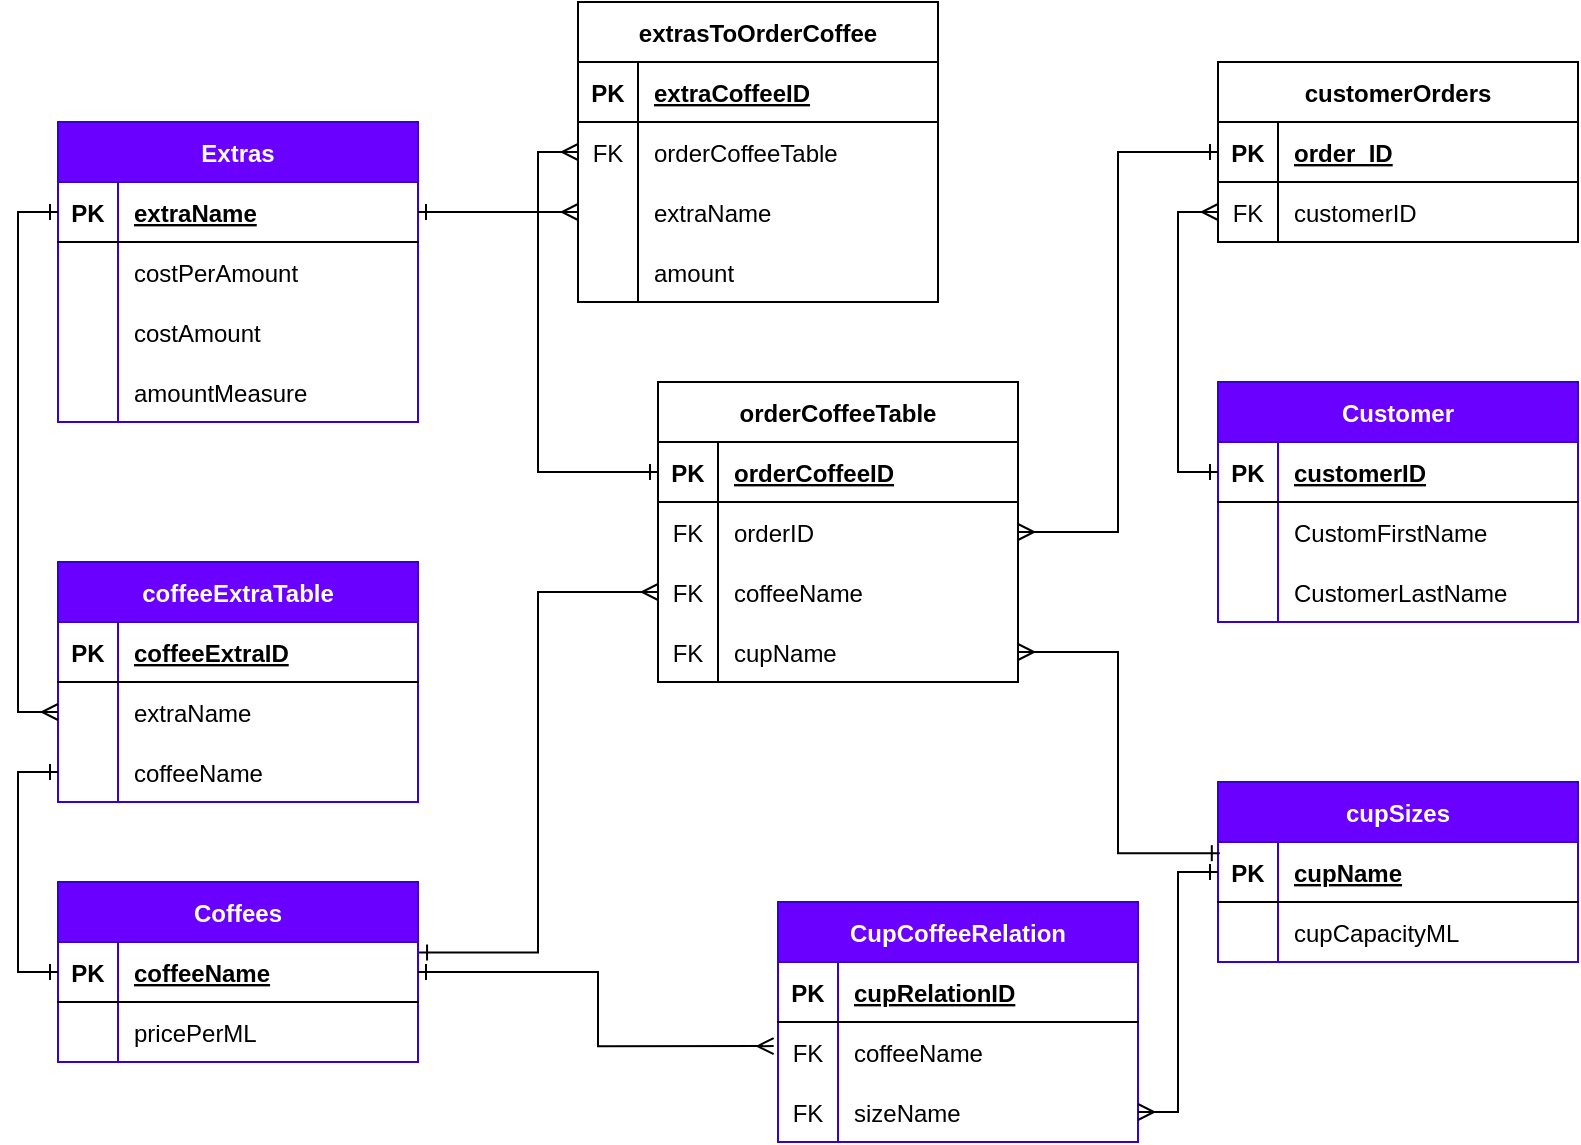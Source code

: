 <mxfile version="20.7.4" type="device"><diagram id="8A9Nl8NKwHrXGhFD0unj" name="Page-1"><mxGraphModel dx="1386" dy="792" grid="1" gridSize="10" guides="1" tooltips="1" connect="1" arrows="1" fold="1" page="1" pageScale="1" pageWidth="850" pageHeight="1100" math="0" shadow="0"><root><mxCell id="0"/><mxCell id="1" parent="0"/><mxCell id="UW9fXJi0FumeN3kHizJt-1" value="customerOrders" style="shape=table;startSize=30;container=1;collapsible=1;childLayout=tableLayout;fixedRows=1;rowLines=0;fontStyle=1;align=center;resizeLast=1;" parent="1" vertex="1"><mxGeometry x="400" y="120" width="180" height="90" as="geometry"/></mxCell><mxCell id="UW9fXJi0FumeN3kHizJt-2" value="" style="shape=tableRow;horizontal=0;startSize=0;swimlaneHead=0;swimlaneBody=0;fillColor=none;collapsible=0;dropTarget=0;points=[[0,0.5],[1,0.5]];portConstraint=eastwest;top=0;left=0;right=0;bottom=1;" parent="UW9fXJi0FumeN3kHizJt-1" vertex="1"><mxGeometry y="30" width="180" height="30" as="geometry"/></mxCell><mxCell id="UW9fXJi0FumeN3kHizJt-3" value="PK" style="shape=partialRectangle;connectable=0;fillColor=none;top=0;left=0;bottom=0;right=0;fontStyle=1;overflow=hidden;" parent="UW9fXJi0FumeN3kHizJt-2" vertex="1"><mxGeometry width="30" height="30" as="geometry"><mxRectangle width="30" height="30" as="alternateBounds"/></mxGeometry></mxCell><mxCell id="UW9fXJi0FumeN3kHizJt-4" value="order_ID" style="shape=partialRectangle;connectable=0;fillColor=none;top=0;left=0;bottom=0;right=0;align=left;spacingLeft=6;fontStyle=5;overflow=hidden;" parent="UW9fXJi0FumeN3kHizJt-2" vertex="1"><mxGeometry x="30" width="150" height="30" as="geometry"><mxRectangle width="150" height="30" as="alternateBounds"/></mxGeometry></mxCell><mxCell id="UW9fXJi0FumeN3kHizJt-8" value="" style="shape=tableRow;horizontal=0;startSize=0;swimlaneHead=0;swimlaneBody=0;fillColor=none;collapsible=0;dropTarget=0;points=[[0,0.5],[1,0.5]];portConstraint=eastwest;top=0;left=0;right=0;bottom=0;" parent="UW9fXJi0FumeN3kHizJt-1" vertex="1"><mxGeometry y="60" width="180" height="30" as="geometry"/></mxCell><mxCell id="UW9fXJi0FumeN3kHizJt-9" value="FK" style="shape=partialRectangle;connectable=0;fillColor=none;top=0;left=0;bottom=0;right=0;editable=1;overflow=hidden;" parent="UW9fXJi0FumeN3kHizJt-8" vertex="1"><mxGeometry width="30" height="30" as="geometry"><mxRectangle width="30" height="30" as="alternateBounds"/></mxGeometry></mxCell><mxCell id="UW9fXJi0FumeN3kHizJt-10" value="customerID" style="shape=partialRectangle;connectable=0;fillColor=none;top=0;left=0;bottom=0;right=0;align=left;spacingLeft=6;overflow=hidden;" parent="UW9fXJi0FumeN3kHizJt-8" vertex="1"><mxGeometry x="30" width="150" height="30" as="geometry"><mxRectangle width="150" height="30" as="alternateBounds"/></mxGeometry></mxCell><mxCell id="UW9fXJi0FumeN3kHizJt-14" value="Coffees" style="shape=table;startSize=30;container=1;collapsible=1;childLayout=tableLayout;fixedRows=1;rowLines=0;fontStyle=1;align=center;resizeLast=1;fillColor=#6a00ff;strokeColor=#3700CC;fontColor=#ffffff;" parent="1" vertex="1"><mxGeometry x="-180" y="530" width="180" height="90" as="geometry"/></mxCell><mxCell id="UW9fXJi0FumeN3kHizJt-15" value="" style="shape=tableRow;horizontal=0;startSize=0;swimlaneHead=0;swimlaneBody=0;fillColor=none;collapsible=0;dropTarget=0;points=[[0,0.5],[1,0.5]];portConstraint=eastwest;top=0;left=0;right=0;bottom=1;" parent="UW9fXJi0FumeN3kHizJt-14" vertex="1"><mxGeometry y="30" width="180" height="30" as="geometry"/></mxCell><mxCell id="UW9fXJi0FumeN3kHizJt-16" value="PK" style="shape=partialRectangle;connectable=0;fillColor=none;top=0;left=0;bottom=0;right=0;fontStyle=1;overflow=hidden;" parent="UW9fXJi0FumeN3kHizJt-15" vertex="1"><mxGeometry width="30" height="30" as="geometry"><mxRectangle width="30" height="30" as="alternateBounds"/></mxGeometry></mxCell><mxCell id="UW9fXJi0FumeN3kHizJt-17" value="coffeeName" style="shape=partialRectangle;connectable=0;fillColor=none;top=0;left=0;bottom=0;right=0;align=left;spacingLeft=6;fontStyle=5;overflow=hidden;" parent="UW9fXJi0FumeN3kHizJt-15" vertex="1"><mxGeometry x="30" width="150" height="30" as="geometry"><mxRectangle width="150" height="30" as="alternateBounds"/></mxGeometry></mxCell><mxCell id="UW9fXJi0FumeN3kHizJt-18" value="" style="shape=tableRow;horizontal=0;startSize=0;swimlaneHead=0;swimlaneBody=0;fillColor=none;collapsible=0;dropTarget=0;points=[[0,0.5],[1,0.5]];portConstraint=eastwest;top=0;left=0;right=0;bottom=0;" parent="UW9fXJi0FumeN3kHizJt-14" vertex="1"><mxGeometry y="60" width="180" height="30" as="geometry"/></mxCell><mxCell id="UW9fXJi0FumeN3kHizJt-19" value="" style="shape=partialRectangle;connectable=0;fillColor=none;top=0;left=0;bottom=0;right=0;editable=1;overflow=hidden;" parent="UW9fXJi0FumeN3kHizJt-18" vertex="1"><mxGeometry width="30" height="30" as="geometry"><mxRectangle width="30" height="30" as="alternateBounds"/></mxGeometry></mxCell><mxCell id="UW9fXJi0FumeN3kHizJt-20" value="pricePerML" style="shape=partialRectangle;connectable=0;fillColor=none;top=0;left=0;bottom=0;right=0;align=left;spacingLeft=6;overflow=hidden;" parent="UW9fXJi0FumeN3kHizJt-18" vertex="1"><mxGeometry x="30" width="150" height="30" as="geometry"><mxRectangle width="150" height="30" as="alternateBounds"/></mxGeometry></mxCell><mxCell id="UW9fXJi0FumeN3kHizJt-41" value="orderCoffeeTable" style="shape=table;startSize=30;container=1;collapsible=1;childLayout=tableLayout;fixedRows=1;rowLines=0;fontStyle=1;align=center;resizeLast=1;" parent="1" vertex="1"><mxGeometry x="120" y="280" width="180" height="150" as="geometry"/></mxCell><mxCell id="UW9fXJi0FumeN3kHizJt-42" value="" style="shape=tableRow;horizontal=0;startSize=0;swimlaneHead=0;swimlaneBody=0;fillColor=none;collapsible=0;dropTarget=0;points=[[0,0.5],[1,0.5]];portConstraint=eastwest;top=0;left=0;right=0;bottom=1;" parent="UW9fXJi0FumeN3kHizJt-41" vertex="1"><mxGeometry y="30" width="180" height="30" as="geometry"/></mxCell><mxCell id="UW9fXJi0FumeN3kHizJt-43" value="PK" style="shape=partialRectangle;connectable=0;fillColor=none;top=0;left=0;bottom=0;right=0;fontStyle=1;overflow=hidden;" parent="UW9fXJi0FumeN3kHizJt-42" vertex="1"><mxGeometry width="30" height="30" as="geometry"><mxRectangle width="30" height="30" as="alternateBounds"/></mxGeometry></mxCell><mxCell id="UW9fXJi0FumeN3kHizJt-44" value="orderCoffeeID" style="shape=partialRectangle;connectable=0;fillColor=none;top=0;left=0;bottom=0;right=0;align=left;spacingLeft=6;fontStyle=5;overflow=hidden;" parent="UW9fXJi0FumeN3kHizJt-42" vertex="1"><mxGeometry x="30" width="150" height="30" as="geometry"><mxRectangle width="150" height="30" as="alternateBounds"/></mxGeometry></mxCell><mxCell id="UW9fXJi0FumeN3kHizJt-45" value="" style="shape=tableRow;horizontal=0;startSize=0;swimlaneHead=0;swimlaneBody=0;fillColor=none;collapsible=0;dropTarget=0;points=[[0,0.5],[1,0.5]];portConstraint=eastwest;top=0;left=0;right=0;bottom=0;" parent="UW9fXJi0FumeN3kHizJt-41" vertex="1"><mxGeometry y="60" width="180" height="30" as="geometry"/></mxCell><mxCell id="UW9fXJi0FumeN3kHizJt-46" value="FK" style="shape=partialRectangle;connectable=0;fillColor=none;top=0;left=0;bottom=0;right=0;editable=1;overflow=hidden;" parent="UW9fXJi0FumeN3kHizJt-45" vertex="1"><mxGeometry width="30" height="30" as="geometry"><mxRectangle width="30" height="30" as="alternateBounds"/></mxGeometry></mxCell><mxCell id="UW9fXJi0FumeN3kHizJt-47" value="orderID" style="shape=partialRectangle;connectable=0;fillColor=none;top=0;left=0;bottom=0;right=0;align=left;spacingLeft=6;overflow=hidden;" parent="UW9fXJi0FumeN3kHizJt-45" vertex="1"><mxGeometry x="30" width="150" height="30" as="geometry"><mxRectangle width="150" height="30" as="alternateBounds"/></mxGeometry></mxCell><mxCell id="UW9fXJi0FumeN3kHizJt-48" value="" style="shape=tableRow;horizontal=0;startSize=0;swimlaneHead=0;swimlaneBody=0;fillColor=none;collapsible=0;dropTarget=0;points=[[0,0.5],[1,0.5]];portConstraint=eastwest;top=0;left=0;right=0;bottom=0;" parent="UW9fXJi0FumeN3kHizJt-41" vertex="1"><mxGeometry y="90" width="180" height="30" as="geometry"/></mxCell><mxCell id="UW9fXJi0FumeN3kHizJt-49" value="FK" style="shape=partialRectangle;connectable=0;fillColor=none;top=0;left=0;bottom=0;right=0;editable=1;overflow=hidden;" parent="UW9fXJi0FumeN3kHizJt-48" vertex="1"><mxGeometry width="30" height="30" as="geometry"><mxRectangle width="30" height="30" as="alternateBounds"/></mxGeometry></mxCell><mxCell id="UW9fXJi0FumeN3kHizJt-50" value="coffeeName" style="shape=partialRectangle;connectable=0;fillColor=none;top=0;left=0;bottom=0;right=0;align=left;spacingLeft=6;overflow=hidden;" parent="UW9fXJi0FumeN3kHizJt-48" vertex="1"><mxGeometry x="30" width="150" height="30" as="geometry"><mxRectangle width="150" height="30" as="alternateBounds"/></mxGeometry></mxCell><mxCell id="RriJAxKs2Gr0ejxCqUOK-2" style="shape=tableRow;horizontal=0;startSize=0;swimlaneHead=0;swimlaneBody=0;fillColor=none;collapsible=0;dropTarget=0;points=[[0,0.5],[1,0.5]];portConstraint=eastwest;top=0;left=0;right=0;bottom=0;" vertex="1" parent="UW9fXJi0FumeN3kHizJt-41"><mxGeometry y="120" width="180" height="30" as="geometry"/></mxCell><mxCell id="RriJAxKs2Gr0ejxCqUOK-3" value="FK" style="shape=partialRectangle;connectable=0;fillColor=none;top=0;left=0;bottom=0;right=0;editable=1;overflow=hidden;" vertex="1" parent="RriJAxKs2Gr0ejxCqUOK-2"><mxGeometry width="30" height="30" as="geometry"><mxRectangle width="30" height="30" as="alternateBounds"/></mxGeometry></mxCell><mxCell id="RriJAxKs2Gr0ejxCqUOK-4" value="cupName" style="shape=partialRectangle;connectable=0;fillColor=none;top=0;left=0;bottom=0;right=0;align=left;spacingLeft=6;overflow=hidden;" vertex="1" parent="RriJAxKs2Gr0ejxCqUOK-2"><mxGeometry x="30" width="150" height="30" as="geometry"><mxRectangle width="150" height="30" as="alternateBounds"/></mxGeometry></mxCell><mxCell id="UW9fXJi0FumeN3kHizJt-56" style="edgeStyle=orthogonalEdgeStyle;rounded=0;orthogonalLoop=1;jettySize=auto;html=1;entryX=1.003;entryY=0.175;entryDx=0;entryDy=0;strokeColor=default;startArrow=ERmany;startFill=0;endArrow=ERone;endFill=0;entryPerimeter=0;" parent="1" source="UW9fXJi0FumeN3kHizJt-48" target="UW9fXJi0FumeN3kHizJt-15" edge="1"><mxGeometry relative="1" as="geometry"/></mxCell><mxCell id="UW9fXJi0FumeN3kHizJt-62" value="Extras" style="shape=table;startSize=30;container=1;collapsible=1;childLayout=tableLayout;fixedRows=1;rowLines=0;fontStyle=1;align=center;resizeLast=1;fillColor=#6a00ff;strokeColor=#3700CC;fontColor=#ffffff;" parent="1" vertex="1"><mxGeometry x="-180" y="150" width="180" height="150" as="geometry"/></mxCell><mxCell id="UW9fXJi0FumeN3kHizJt-63" value="" style="shape=tableRow;horizontal=0;startSize=0;swimlaneHead=0;swimlaneBody=0;fillColor=none;collapsible=0;dropTarget=0;points=[[0,0.5],[1,0.5]];portConstraint=eastwest;top=0;left=0;right=0;bottom=1;" parent="UW9fXJi0FumeN3kHizJt-62" vertex="1"><mxGeometry y="30" width="180" height="30" as="geometry"/></mxCell><mxCell id="UW9fXJi0FumeN3kHizJt-64" value="PK" style="shape=partialRectangle;connectable=0;fillColor=none;top=0;left=0;bottom=0;right=0;fontStyle=1;overflow=hidden;" parent="UW9fXJi0FumeN3kHizJt-63" vertex="1"><mxGeometry width="30" height="30" as="geometry"><mxRectangle width="30" height="30" as="alternateBounds"/></mxGeometry></mxCell><mxCell id="UW9fXJi0FumeN3kHizJt-65" value="extraName" style="shape=partialRectangle;connectable=0;fillColor=none;top=0;left=0;bottom=0;right=0;align=left;spacingLeft=6;fontStyle=5;overflow=hidden;" parent="UW9fXJi0FumeN3kHizJt-63" vertex="1"><mxGeometry x="30" width="150" height="30" as="geometry"><mxRectangle width="150" height="30" as="alternateBounds"/></mxGeometry></mxCell><mxCell id="UW9fXJi0FumeN3kHizJt-69" value="" style="shape=tableRow;horizontal=0;startSize=0;swimlaneHead=0;swimlaneBody=0;fillColor=none;collapsible=0;dropTarget=0;points=[[0,0.5],[1,0.5]];portConstraint=eastwest;top=0;left=0;right=0;bottom=0;" parent="UW9fXJi0FumeN3kHizJt-62" vertex="1"><mxGeometry y="60" width="180" height="30" as="geometry"/></mxCell><mxCell id="UW9fXJi0FumeN3kHizJt-70" value="" style="shape=partialRectangle;connectable=0;fillColor=none;top=0;left=0;bottom=0;right=0;editable=1;overflow=hidden;" parent="UW9fXJi0FumeN3kHizJt-69" vertex="1"><mxGeometry width="30" height="30" as="geometry"><mxRectangle width="30" height="30" as="alternateBounds"/></mxGeometry></mxCell><mxCell id="UW9fXJi0FumeN3kHizJt-71" value="costPerAmount" style="shape=partialRectangle;connectable=0;fillColor=none;top=0;left=0;bottom=0;right=0;align=left;spacingLeft=6;overflow=hidden;" parent="UW9fXJi0FumeN3kHizJt-69" vertex="1"><mxGeometry x="30" width="150" height="30" as="geometry"><mxRectangle width="150" height="30" as="alternateBounds"/></mxGeometry></mxCell><mxCell id="UW9fXJi0FumeN3kHizJt-72" value="" style="shape=tableRow;horizontal=0;startSize=0;swimlaneHead=0;swimlaneBody=0;fillColor=none;collapsible=0;dropTarget=0;points=[[0,0.5],[1,0.5]];portConstraint=eastwest;top=0;left=0;right=0;bottom=0;" parent="UW9fXJi0FumeN3kHizJt-62" vertex="1"><mxGeometry y="90" width="180" height="30" as="geometry"/></mxCell><mxCell id="UW9fXJi0FumeN3kHizJt-73" value="" style="shape=partialRectangle;connectable=0;fillColor=none;top=0;left=0;bottom=0;right=0;editable=1;overflow=hidden;" parent="UW9fXJi0FumeN3kHizJt-72" vertex="1"><mxGeometry width="30" height="30" as="geometry"><mxRectangle width="30" height="30" as="alternateBounds"/></mxGeometry></mxCell><mxCell id="UW9fXJi0FumeN3kHizJt-74" value="costAmount" style="shape=partialRectangle;connectable=0;fillColor=none;top=0;left=0;bottom=0;right=0;align=left;spacingLeft=6;overflow=hidden;" parent="UW9fXJi0FumeN3kHizJt-72" vertex="1"><mxGeometry x="30" width="150" height="30" as="geometry"><mxRectangle width="150" height="30" as="alternateBounds"/></mxGeometry></mxCell><mxCell id="UW9fXJi0FumeN3kHizJt-124" style="shape=tableRow;horizontal=0;startSize=0;swimlaneHead=0;swimlaneBody=0;fillColor=none;collapsible=0;dropTarget=0;points=[[0,0.5],[1,0.5]];portConstraint=eastwest;top=0;left=0;right=0;bottom=0;" parent="UW9fXJi0FumeN3kHizJt-62" vertex="1"><mxGeometry y="120" width="180" height="30" as="geometry"/></mxCell><mxCell id="UW9fXJi0FumeN3kHizJt-125" style="shape=partialRectangle;connectable=0;fillColor=none;top=0;left=0;bottom=0;right=0;editable=1;overflow=hidden;" parent="UW9fXJi0FumeN3kHizJt-124" vertex="1"><mxGeometry width="30" height="30" as="geometry"><mxRectangle width="30" height="30" as="alternateBounds"/></mxGeometry></mxCell><mxCell id="UW9fXJi0FumeN3kHizJt-126" value="amountMeasure" style="shape=partialRectangle;connectable=0;fillColor=none;top=0;left=0;bottom=0;right=0;align=left;spacingLeft=6;overflow=hidden;" parent="UW9fXJi0FumeN3kHizJt-124" vertex="1"><mxGeometry x="30" width="150" height="30" as="geometry"><mxRectangle width="150" height="30" as="alternateBounds"/></mxGeometry></mxCell><mxCell id="UW9fXJi0FumeN3kHizJt-91" value="extrasToOrderCoffee" style="shape=table;startSize=30;container=1;collapsible=1;childLayout=tableLayout;fixedRows=1;rowLines=0;fontStyle=1;align=center;resizeLast=1;" parent="1" vertex="1"><mxGeometry x="80" y="90" width="180" height="150" as="geometry"/></mxCell><mxCell id="UW9fXJi0FumeN3kHizJt-92" value="" style="shape=tableRow;horizontal=0;startSize=0;swimlaneHead=0;swimlaneBody=0;fillColor=none;collapsible=0;dropTarget=0;points=[[0,0.5],[1,0.5]];portConstraint=eastwest;top=0;left=0;right=0;bottom=1;" parent="UW9fXJi0FumeN3kHizJt-91" vertex="1"><mxGeometry y="30" width="180" height="30" as="geometry"/></mxCell><mxCell id="UW9fXJi0FumeN3kHizJt-93" value="PK" style="shape=partialRectangle;connectable=0;fillColor=none;top=0;left=0;bottom=0;right=0;fontStyle=1;overflow=hidden;" parent="UW9fXJi0FumeN3kHizJt-92" vertex="1"><mxGeometry width="30" height="30" as="geometry"><mxRectangle width="30" height="30" as="alternateBounds"/></mxGeometry></mxCell><mxCell id="UW9fXJi0FumeN3kHizJt-94" value="extraCoffeeID" style="shape=partialRectangle;connectable=0;fillColor=none;top=0;left=0;bottom=0;right=0;align=left;spacingLeft=6;fontStyle=5;overflow=hidden;" parent="UW9fXJi0FumeN3kHizJt-92" vertex="1"><mxGeometry x="30" width="150" height="30" as="geometry"><mxRectangle width="150" height="30" as="alternateBounds"/></mxGeometry></mxCell><mxCell id="UW9fXJi0FumeN3kHizJt-95" value="" style="shape=tableRow;horizontal=0;startSize=0;swimlaneHead=0;swimlaneBody=0;fillColor=none;collapsible=0;dropTarget=0;points=[[0,0.5],[1,0.5]];portConstraint=eastwest;top=0;left=0;right=0;bottom=0;" parent="UW9fXJi0FumeN3kHizJt-91" vertex="1"><mxGeometry y="60" width="180" height="30" as="geometry"/></mxCell><mxCell id="UW9fXJi0FumeN3kHizJt-96" value="FK" style="shape=partialRectangle;connectable=0;fillColor=none;top=0;left=0;bottom=0;right=0;editable=1;overflow=hidden;" parent="UW9fXJi0FumeN3kHizJt-95" vertex="1"><mxGeometry width="30" height="30" as="geometry"><mxRectangle width="30" height="30" as="alternateBounds"/></mxGeometry></mxCell><mxCell id="UW9fXJi0FumeN3kHizJt-97" value="orderCoffeeTable" style="shape=partialRectangle;connectable=0;fillColor=none;top=0;left=0;bottom=0;right=0;align=left;spacingLeft=6;overflow=hidden;" parent="UW9fXJi0FumeN3kHizJt-95" vertex="1"><mxGeometry x="30" width="150" height="30" as="geometry"><mxRectangle width="150" height="30" as="alternateBounds"/></mxGeometry></mxCell><mxCell id="UW9fXJi0FumeN3kHizJt-98" value="" style="shape=tableRow;horizontal=0;startSize=0;swimlaneHead=0;swimlaneBody=0;fillColor=none;collapsible=0;dropTarget=0;points=[[0,0.5],[1,0.5]];portConstraint=eastwest;top=0;left=0;right=0;bottom=0;" parent="UW9fXJi0FumeN3kHizJt-91" vertex="1"><mxGeometry y="90" width="180" height="30" as="geometry"/></mxCell><mxCell id="UW9fXJi0FumeN3kHizJt-99" value="" style="shape=partialRectangle;connectable=0;fillColor=none;top=0;left=0;bottom=0;right=0;editable=1;overflow=hidden;" parent="UW9fXJi0FumeN3kHizJt-98" vertex="1"><mxGeometry width="30" height="30" as="geometry"><mxRectangle width="30" height="30" as="alternateBounds"/></mxGeometry></mxCell><mxCell id="UW9fXJi0FumeN3kHizJt-100" value="extraName" style="shape=partialRectangle;connectable=0;fillColor=none;top=0;left=0;bottom=0;right=0;align=left;spacingLeft=6;overflow=hidden;" parent="UW9fXJi0FumeN3kHizJt-98" vertex="1"><mxGeometry x="30" width="150" height="30" as="geometry"><mxRectangle width="150" height="30" as="alternateBounds"/></mxGeometry></mxCell><mxCell id="UW9fXJi0FumeN3kHizJt-101" value="" style="shape=tableRow;horizontal=0;startSize=0;swimlaneHead=0;swimlaneBody=0;fillColor=none;collapsible=0;dropTarget=0;points=[[0,0.5],[1,0.5]];portConstraint=eastwest;top=0;left=0;right=0;bottom=0;" parent="UW9fXJi0FumeN3kHizJt-91" vertex="1"><mxGeometry y="120" width="180" height="30" as="geometry"/></mxCell><mxCell id="UW9fXJi0FumeN3kHizJt-102" value="" style="shape=partialRectangle;connectable=0;fillColor=none;top=0;left=0;bottom=0;right=0;editable=1;overflow=hidden;" parent="UW9fXJi0FumeN3kHizJt-101" vertex="1"><mxGeometry width="30" height="30" as="geometry"><mxRectangle width="30" height="30" as="alternateBounds"/></mxGeometry></mxCell><mxCell id="UW9fXJi0FumeN3kHizJt-103" value="amount" style="shape=partialRectangle;connectable=0;fillColor=none;top=0;left=0;bottom=0;right=0;align=left;spacingLeft=6;overflow=hidden;" parent="UW9fXJi0FumeN3kHizJt-101" vertex="1"><mxGeometry x="30" width="150" height="30" as="geometry"><mxRectangle width="150" height="30" as="alternateBounds"/></mxGeometry></mxCell><mxCell id="UW9fXJi0FumeN3kHizJt-104" style="edgeStyle=orthogonalEdgeStyle;rounded=0;orthogonalLoop=1;jettySize=auto;html=1;entryX=0;entryY=0.5;entryDx=0;entryDy=0;strokeColor=default;startArrow=ERone;startFill=0;endArrow=ERmany;endFill=0;exitX=0;exitY=0.5;exitDx=0;exitDy=0;" parent="1" source="UW9fXJi0FumeN3kHizJt-42" target="UW9fXJi0FumeN3kHizJt-95" edge="1"><mxGeometry relative="1" as="geometry"><mxPoint x="100" y="255" as="sourcePoint"/></mxGeometry></mxCell><mxCell id="UW9fXJi0FumeN3kHizJt-105" style="edgeStyle=orthogonalEdgeStyle;rounded=0;orthogonalLoop=1;jettySize=auto;html=1;entryX=0;entryY=0.5;entryDx=0;entryDy=0;strokeColor=default;startArrow=ERone;startFill=0;endArrow=ERmany;endFill=0;" parent="1" source="UW9fXJi0FumeN3kHizJt-63" target="UW9fXJi0FumeN3kHizJt-98" edge="1"><mxGeometry relative="1" as="geometry"/></mxCell><mxCell id="UW9fXJi0FumeN3kHizJt-108" value="Customer" style="shape=table;startSize=30;container=1;collapsible=1;childLayout=tableLayout;fixedRows=1;rowLines=0;fontStyle=1;align=center;resizeLast=1;fillColor=#6a00ff;strokeColor=#3700CC;fontColor=#ffffff;" parent="1" vertex="1"><mxGeometry x="400" y="280" width="180" height="120" as="geometry"/></mxCell><mxCell id="UW9fXJi0FumeN3kHizJt-109" value="" style="shape=tableRow;horizontal=0;startSize=0;swimlaneHead=0;swimlaneBody=0;fillColor=none;collapsible=0;dropTarget=0;points=[[0,0.5],[1,0.5]];portConstraint=eastwest;top=0;left=0;right=0;bottom=1;" parent="UW9fXJi0FumeN3kHizJt-108" vertex="1"><mxGeometry y="30" width="180" height="30" as="geometry"/></mxCell><mxCell id="UW9fXJi0FumeN3kHizJt-110" value="PK" style="shape=partialRectangle;connectable=0;fillColor=none;top=0;left=0;bottom=0;right=0;fontStyle=1;overflow=hidden;" parent="UW9fXJi0FumeN3kHizJt-109" vertex="1"><mxGeometry width="30" height="30" as="geometry"><mxRectangle width="30" height="30" as="alternateBounds"/></mxGeometry></mxCell><mxCell id="UW9fXJi0FumeN3kHizJt-111" value="customerID" style="shape=partialRectangle;connectable=0;fillColor=none;top=0;left=0;bottom=0;right=0;align=left;spacingLeft=6;fontStyle=5;overflow=hidden;" parent="UW9fXJi0FumeN3kHizJt-109" vertex="1"><mxGeometry x="30" width="150" height="30" as="geometry"><mxRectangle width="150" height="30" as="alternateBounds"/></mxGeometry></mxCell><mxCell id="UW9fXJi0FumeN3kHizJt-112" value="" style="shape=tableRow;horizontal=0;startSize=0;swimlaneHead=0;swimlaneBody=0;fillColor=none;collapsible=0;dropTarget=0;points=[[0,0.5],[1,0.5]];portConstraint=eastwest;top=0;left=0;right=0;bottom=0;" parent="UW9fXJi0FumeN3kHizJt-108" vertex="1"><mxGeometry y="60" width="180" height="30" as="geometry"/></mxCell><mxCell id="UW9fXJi0FumeN3kHizJt-113" value="" style="shape=partialRectangle;connectable=0;fillColor=none;top=0;left=0;bottom=0;right=0;editable=1;overflow=hidden;" parent="UW9fXJi0FumeN3kHizJt-112" vertex="1"><mxGeometry width="30" height="30" as="geometry"><mxRectangle width="30" height="30" as="alternateBounds"/></mxGeometry></mxCell><mxCell id="UW9fXJi0FumeN3kHizJt-114" value="CustomFirstName" style="shape=partialRectangle;connectable=0;fillColor=none;top=0;left=0;bottom=0;right=0;align=left;spacingLeft=6;overflow=hidden;" parent="UW9fXJi0FumeN3kHizJt-112" vertex="1"><mxGeometry x="30" width="150" height="30" as="geometry"><mxRectangle width="150" height="30" as="alternateBounds"/></mxGeometry></mxCell><mxCell id="UW9fXJi0FumeN3kHizJt-115" value="" style="shape=tableRow;horizontal=0;startSize=0;swimlaneHead=0;swimlaneBody=0;fillColor=none;collapsible=0;dropTarget=0;points=[[0,0.5],[1,0.5]];portConstraint=eastwest;top=0;left=0;right=0;bottom=0;" parent="UW9fXJi0FumeN3kHizJt-108" vertex="1"><mxGeometry y="90" width="180" height="30" as="geometry"/></mxCell><mxCell id="UW9fXJi0FumeN3kHizJt-116" value="" style="shape=partialRectangle;connectable=0;fillColor=none;top=0;left=0;bottom=0;right=0;editable=1;overflow=hidden;" parent="UW9fXJi0FumeN3kHizJt-115" vertex="1"><mxGeometry width="30" height="30" as="geometry"><mxRectangle width="30" height="30" as="alternateBounds"/></mxGeometry></mxCell><mxCell id="UW9fXJi0FumeN3kHizJt-117" value="CustomerLastName" style="shape=partialRectangle;connectable=0;fillColor=none;top=0;left=0;bottom=0;right=0;align=left;spacingLeft=6;overflow=hidden;" parent="UW9fXJi0FumeN3kHizJt-115" vertex="1"><mxGeometry x="30" width="150" height="30" as="geometry"><mxRectangle width="150" height="30" as="alternateBounds"/></mxGeometry></mxCell><mxCell id="UW9fXJi0FumeN3kHizJt-121" style="edgeStyle=orthogonalEdgeStyle;rounded=0;orthogonalLoop=1;jettySize=auto;html=1;entryX=0;entryY=0.5;entryDx=0;entryDy=0;strokeColor=default;startArrow=ERmany;startFill=0;endArrow=ERone;endFill=0;" parent="1" source="UW9fXJi0FumeN3kHizJt-8" target="UW9fXJi0FumeN3kHizJt-109" edge="1"><mxGeometry relative="1" as="geometry"/></mxCell><mxCell id="UW9fXJi0FumeN3kHizJt-123" style="edgeStyle=orthogonalEdgeStyle;rounded=0;orthogonalLoop=1;jettySize=auto;html=1;entryX=0;entryY=0.5;entryDx=0;entryDy=0;strokeColor=default;startArrow=ERmany;startFill=0;endArrow=ERone;endFill=0;" parent="1" source="UW9fXJi0FumeN3kHizJt-45" target="UW9fXJi0FumeN3kHizJt-2" edge="1"><mxGeometry relative="1" as="geometry"/></mxCell><mxCell id="UW9fXJi0FumeN3kHizJt-131" value="coffeeExtraTable" style="shape=table;startSize=30;container=1;collapsible=1;childLayout=tableLayout;fixedRows=1;rowLines=0;fontStyle=1;align=center;resizeLast=1;fillColor=#6a00ff;strokeColor=#3700CC;fontColor=#ffffff;" parent="1" vertex="1"><mxGeometry x="-180" y="370" width="180" height="120" as="geometry"/></mxCell><mxCell id="UW9fXJi0FumeN3kHizJt-132" value="" style="shape=tableRow;horizontal=0;startSize=0;swimlaneHead=0;swimlaneBody=0;fillColor=none;collapsible=0;dropTarget=0;points=[[0,0.5],[1,0.5]];portConstraint=eastwest;top=0;left=0;right=0;bottom=1;" parent="UW9fXJi0FumeN3kHizJt-131" vertex="1"><mxGeometry y="30" width="180" height="30" as="geometry"/></mxCell><mxCell id="UW9fXJi0FumeN3kHizJt-133" value="PK" style="shape=partialRectangle;connectable=0;fillColor=none;top=0;left=0;bottom=0;right=0;fontStyle=1;overflow=hidden;" parent="UW9fXJi0FumeN3kHizJt-132" vertex="1"><mxGeometry width="30" height="30" as="geometry"><mxRectangle width="30" height="30" as="alternateBounds"/></mxGeometry></mxCell><mxCell id="UW9fXJi0FumeN3kHizJt-134" value="coffeeExtraID" style="shape=partialRectangle;connectable=0;fillColor=none;top=0;left=0;bottom=0;right=0;align=left;spacingLeft=6;fontStyle=5;overflow=hidden;" parent="UW9fXJi0FumeN3kHizJt-132" vertex="1"><mxGeometry x="30" width="150" height="30" as="geometry"><mxRectangle width="150" height="30" as="alternateBounds"/></mxGeometry></mxCell><mxCell id="UW9fXJi0FumeN3kHizJt-135" value="" style="shape=tableRow;horizontal=0;startSize=0;swimlaneHead=0;swimlaneBody=0;fillColor=none;collapsible=0;dropTarget=0;points=[[0,0.5],[1,0.5]];portConstraint=eastwest;top=0;left=0;right=0;bottom=0;" parent="UW9fXJi0FumeN3kHizJt-131" vertex="1"><mxGeometry y="60" width="180" height="30" as="geometry"/></mxCell><mxCell id="UW9fXJi0FumeN3kHizJt-136" value="" style="shape=partialRectangle;connectable=0;fillColor=none;top=0;left=0;bottom=0;right=0;editable=1;overflow=hidden;" parent="UW9fXJi0FumeN3kHizJt-135" vertex="1"><mxGeometry width="30" height="30" as="geometry"><mxRectangle width="30" height="30" as="alternateBounds"/></mxGeometry></mxCell><mxCell id="UW9fXJi0FumeN3kHizJt-137" value="extraName" style="shape=partialRectangle;connectable=0;fillColor=none;top=0;left=0;bottom=0;right=0;align=left;spacingLeft=6;overflow=hidden;" parent="UW9fXJi0FumeN3kHizJt-135" vertex="1"><mxGeometry x="30" width="150" height="30" as="geometry"><mxRectangle width="150" height="30" as="alternateBounds"/></mxGeometry></mxCell><mxCell id="UW9fXJi0FumeN3kHizJt-138" value="" style="shape=tableRow;horizontal=0;startSize=0;swimlaneHead=0;swimlaneBody=0;fillColor=none;collapsible=0;dropTarget=0;points=[[0,0.5],[1,0.5]];portConstraint=eastwest;top=0;left=0;right=0;bottom=0;" parent="UW9fXJi0FumeN3kHizJt-131" vertex="1"><mxGeometry y="90" width="180" height="30" as="geometry"/></mxCell><mxCell id="UW9fXJi0FumeN3kHizJt-139" value="" style="shape=partialRectangle;connectable=0;fillColor=none;top=0;left=0;bottom=0;right=0;editable=1;overflow=hidden;" parent="UW9fXJi0FumeN3kHizJt-138" vertex="1"><mxGeometry width="30" height="30" as="geometry"><mxRectangle width="30" height="30" as="alternateBounds"/></mxGeometry></mxCell><mxCell id="UW9fXJi0FumeN3kHizJt-140" value="coffeeName" style="shape=partialRectangle;connectable=0;fillColor=none;top=0;left=0;bottom=0;right=0;align=left;spacingLeft=6;overflow=hidden;" parent="UW9fXJi0FumeN3kHizJt-138" vertex="1"><mxGeometry x="30" width="150" height="30" as="geometry"><mxRectangle width="150" height="30" as="alternateBounds"/></mxGeometry></mxCell><mxCell id="UW9fXJi0FumeN3kHizJt-144" style="edgeStyle=orthogonalEdgeStyle;rounded=0;orthogonalLoop=1;jettySize=auto;html=1;entryX=0;entryY=0.5;entryDx=0;entryDy=0;strokeColor=default;startArrow=ERone;startFill=0;endArrow=ERone;endFill=0;" parent="1" source="UW9fXJi0FumeN3kHizJt-15" target="UW9fXJi0FumeN3kHizJt-138" edge="1"><mxGeometry relative="1" as="geometry"/></mxCell><mxCell id="UW9fXJi0FumeN3kHizJt-145" style="edgeStyle=orthogonalEdgeStyle;rounded=0;orthogonalLoop=1;jettySize=auto;html=1;entryX=0;entryY=0.5;entryDx=0;entryDy=0;strokeColor=default;startArrow=ERmany;startFill=0;endArrow=ERone;endFill=0;" parent="1" source="UW9fXJi0FumeN3kHizJt-135" target="UW9fXJi0FumeN3kHizJt-63" edge="1"><mxGeometry relative="1" as="geometry"/></mxCell><mxCell id="GeHKwe7kqxsBGQY85V0_-1" value="CupCoffeeRelation" style="shape=table;startSize=30;container=1;collapsible=1;childLayout=tableLayout;fixedRows=1;rowLines=0;fontStyle=1;align=center;resizeLast=1;fillColor=#6a00ff;strokeColor=#3700CC;fontColor=#ffffff;" parent="1" vertex="1"><mxGeometry x="180" y="540" width="180" height="120" as="geometry"/></mxCell><mxCell id="GeHKwe7kqxsBGQY85V0_-2" value="" style="shape=tableRow;horizontal=0;startSize=0;swimlaneHead=0;swimlaneBody=0;fillColor=none;collapsible=0;dropTarget=0;points=[[0,0.5],[1,0.5]];portConstraint=eastwest;top=0;left=0;right=0;bottom=1;" parent="GeHKwe7kqxsBGQY85V0_-1" vertex="1"><mxGeometry y="30" width="180" height="30" as="geometry"/></mxCell><mxCell id="GeHKwe7kqxsBGQY85V0_-3" value="PK" style="shape=partialRectangle;connectable=0;fillColor=none;top=0;left=0;bottom=0;right=0;fontStyle=1;overflow=hidden;" parent="GeHKwe7kqxsBGQY85V0_-2" vertex="1"><mxGeometry width="30" height="30" as="geometry"><mxRectangle width="30" height="30" as="alternateBounds"/></mxGeometry></mxCell><mxCell id="GeHKwe7kqxsBGQY85V0_-4" value="cupRelationID" style="shape=partialRectangle;connectable=0;fillColor=none;top=0;left=0;bottom=0;right=0;align=left;spacingLeft=6;fontStyle=5;overflow=hidden;" parent="GeHKwe7kqxsBGQY85V0_-2" vertex="1"><mxGeometry x="30" width="150" height="30" as="geometry"><mxRectangle width="150" height="30" as="alternateBounds"/></mxGeometry></mxCell><mxCell id="GeHKwe7kqxsBGQY85V0_-5" value="" style="shape=tableRow;horizontal=0;startSize=0;swimlaneHead=0;swimlaneBody=0;fillColor=none;collapsible=0;dropTarget=0;points=[[0,0.5],[1,0.5]];portConstraint=eastwest;top=0;left=0;right=0;bottom=0;" parent="GeHKwe7kqxsBGQY85V0_-1" vertex="1"><mxGeometry y="60" width="180" height="30" as="geometry"/></mxCell><mxCell id="GeHKwe7kqxsBGQY85V0_-6" value="FK" style="shape=partialRectangle;connectable=0;fillColor=none;top=0;left=0;bottom=0;right=0;editable=1;overflow=hidden;" parent="GeHKwe7kqxsBGQY85V0_-5" vertex="1"><mxGeometry width="30" height="30" as="geometry"><mxRectangle width="30" height="30" as="alternateBounds"/></mxGeometry></mxCell><mxCell id="GeHKwe7kqxsBGQY85V0_-7" value="coffeeName" style="shape=partialRectangle;connectable=0;fillColor=none;top=0;left=0;bottom=0;right=0;align=left;spacingLeft=6;overflow=hidden;" parent="GeHKwe7kqxsBGQY85V0_-5" vertex="1"><mxGeometry x="30" width="150" height="30" as="geometry"><mxRectangle width="150" height="30" as="alternateBounds"/></mxGeometry></mxCell><mxCell id="GeHKwe7kqxsBGQY85V0_-8" value="" style="shape=tableRow;horizontal=0;startSize=0;swimlaneHead=0;swimlaneBody=0;fillColor=none;collapsible=0;dropTarget=0;points=[[0,0.5],[1,0.5]];portConstraint=eastwest;top=0;left=0;right=0;bottom=0;" parent="GeHKwe7kqxsBGQY85V0_-1" vertex="1"><mxGeometry y="90" width="180" height="30" as="geometry"/></mxCell><mxCell id="GeHKwe7kqxsBGQY85V0_-9" value="FK" style="shape=partialRectangle;connectable=0;fillColor=none;top=0;left=0;bottom=0;right=0;editable=1;overflow=hidden;" parent="GeHKwe7kqxsBGQY85V0_-8" vertex="1"><mxGeometry width="30" height="30" as="geometry"><mxRectangle width="30" height="30" as="alternateBounds"/></mxGeometry></mxCell><mxCell id="GeHKwe7kqxsBGQY85V0_-10" value="sizeName" style="shape=partialRectangle;connectable=0;fillColor=none;top=0;left=0;bottom=0;right=0;align=left;spacingLeft=6;overflow=hidden;" parent="GeHKwe7kqxsBGQY85V0_-8" vertex="1"><mxGeometry x="30" width="150" height="30" as="geometry"><mxRectangle width="150" height="30" as="alternateBounds"/></mxGeometry></mxCell><mxCell id="GeHKwe7kqxsBGQY85V0_-14" style="edgeStyle=orthogonalEdgeStyle;rounded=0;orthogonalLoop=1;jettySize=auto;html=1;endArrow=ERmany;endFill=0;startArrow=ERone;startFill=0;entryX=-0.012;entryY=0.402;entryDx=0;entryDy=0;entryPerimeter=0;" parent="1" source="UW9fXJi0FumeN3kHizJt-15" target="GeHKwe7kqxsBGQY85V0_-5" edge="1"><mxGeometry relative="1" as="geometry"><Array as="points"><mxPoint x="90" y="575"/><mxPoint x="90" y="612"/></Array></mxGeometry></mxCell><mxCell id="GeHKwe7kqxsBGQY85V0_-15" value="cupSizes" style="shape=table;startSize=30;container=1;collapsible=1;childLayout=tableLayout;fixedRows=1;rowLines=0;fontStyle=1;align=center;resizeLast=1;fillColor=#6a00ff;strokeColor=#3700CC;fontColor=#ffffff;" parent="1" vertex="1"><mxGeometry x="400" y="480" width="180" height="90" as="geometry"/></mxCell><mxCell id="GeHKwe7kqxsBGQY85V0_-16" value="" style="shape=tableRow;horizontal=0;startSize=0;swimlaneHead=0;swimlaneBody=0;fillColor=none;collapsible=0;dropTarget=0;points=[[0,0.5],[1,0.5]];portConstraint=eastwest;top=0;left=0;right=0;bottom=1;" parent="GeHKwe7kqxsBGQY85V0_-15" vertex="1"><mxGeometry y="30" width="180" height="30" as="geometry"/></mxCell><mxCell id="GeHKwe7kqxsBGQY85V0_-17" value="PK" style="shape=partialRectangle;connectable=0;fillColor=none;top=0;left=0;bottom=0;right=0;fontStyle=1;overflow=hidden;" parent="GeHKwe7kqxsBGQY85V0_-16" vertex="1"><mxGeometry width="30" height="30" as="geometry"><mxRectangle width="30" height="30" as="alternateBounds"/></mxGeometry></mxCell><mxCell id="GeHKwe7kqxsBGQY85V0_-18" value="cupName" style="shape=partialRectangle;connectable=0;fillColor=none;top=0;left=0;bottom=0;right=0;align=left;spacingLeft=6;fontStyle=5;overflow=hidden;" parent="GeHKwe7kqxsBGQY85V0_-16" vertex="1"><mxGeometry x="30" width="150" height="30" as="geometry"><mxRectangle width="150" height="30" as="alternateBounds"/></mxGeometry></mxCell><mxCell id="GeHKwe7kqxsBGQY85V0_-19" value="" style="shape=tableRow;horizontal=0;startSize=0;swimlaneHead=0;swimlaneBody=0;fillColor=none;collapsible=0;dropTarget=0;points=[[0,0.5],[1,0.5]];portConstraint=eastwest;top=0;left=0;right=0;bottom=0;" parent="GeHKwe7kqxsBGQY85V0_-15" vertex="1"><mxGeometry y="60" width="180" height="30" as="geometry"/></mxCell><mxCell id="GeHKwe7kqxsBGQY85V0_-20" value="" style="shape=partialRectangle;connectable=0;fillColor=none;top=0;left=0;bottom=0;right=0;editable=1;overflow=hidden;" parent="GeHKwe7kqxsBGQY85V0_-19" vertex="1"><mxGeometry width="30" height="30" as="geometry"><mxRectangle width="30" height="30" as="alternateBounds"/></mxGeometry></mxCell><mxCell id="GeHKwe7kqxsBGQY85V0_-21" value="cupCapacityML" style="shape=partialRectangle;connectable=0;fillColor=none;top=0;left=0;bottom=0;right=0;align=left;spacingLeft=6;overflow=hidden;" parent="GeHKwe7kqxsBGQY85V0_-19" vertex="1"><mxGeometry x="30" width="150" height="30" as="geometry"><mxRectangle width="150" height="30" as="alternateBounds"/></mxGeometry></mxCell><mxCell id="GeHKwe7kqxsBGQY85V0_-28" style="edgeStyle=orthogonalEdgeStyle;rounded=0;orthogonalLoop=1;jettySize=auto;html=1;entryX=1;entryY=0.5;entryDx=0;entryDy=0;startArrow=ERone;startFill=0;endArrow=ERmany;endFill=0;" parent="1" source="GeHKwe7kqxsBGQY85V0_-16" target="GeHKwe7kqxsBGQY85V0_-8" edge="1"><mxGeometry relative="1" as="geometry"/></mxCell><mxCell id="RriJAxKs2Gr0ejxCqUOK-5" style="edgeStyle=orthogonalEdgeStyle;rounded=0;orthogonalLoop=1;jettySize=auto;html=1;entryX=0.005;entryY=0.186;entryDx=0;entryDy=0;entryPerimeter=0;startArrow=ERmany;startFill=0;endArrow=ERone;endFill=0;" edge="1" parent="1" source="RriJAxKs2Gr0ejxCqUOK-2" target="GeHKwe7kqxsBGQY85V0_-16"><mxGeometry relative="1" as="geometry"/></mxCell></root></mxGraphModel></diagram></mxfile>